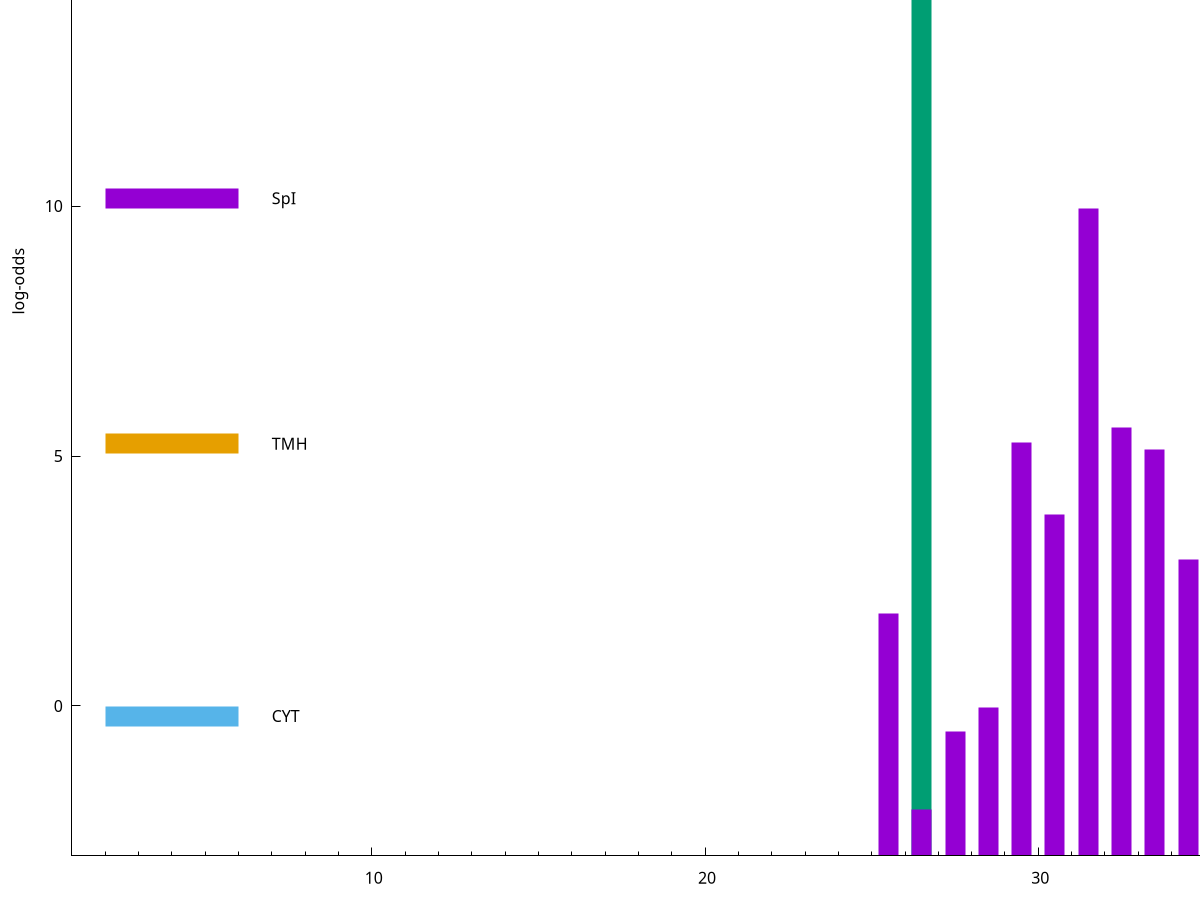 set title "LipoP predictions for SRR4017849.gff"
set size 2., 1.4
set xrange [1:70] 
set mxtics 10
set yrange [-3:20]
set y2range [0:23]
set ylabel "log-odds"
set term postscript eps color solid "Helvetica" 30
set output "SRR4017849.gff191.eps"
set arrow from 2,14.9054 to 6,14.9054 nohead lt 2 lw 20
set label "SpII" at 7,14.9054
set arrow from 2,10.16 to 6,10.16 nohead lt 1 lw 20
set label "SpI" at 7,10.16
set arrow from 2,5.24502 to 6,5.24502 nohead lt 4 lw 20
set label "TMH" at 7,5.24502
set arrow from 2,-0.200913 to 6,-0.200913 nohead lt 3 lw 20
set label "CYT" at 7,-0.200913
set arrow from 2,14.9054 to 6,14.9054 nohead lt 2 lw 20
set label "SpII" at 7,14.9054
# NOTE: The scores below are the log-odds scores with the threshold
# NOTE: subtracted (a hack to make gnuplot make the histogram all
# NOTE: look nice).
plot "-" axes x1y2 title "" with impulses lt 2 lw 20, "-" axes x1y2 title "" with impulses lt 1 lw 20
26.500000 17.905400
e
31.500000 12.949230
32.500000 8.573800
29.500000 8.264970
33.500000 8.130120
30.500000 6.827390
34.500000 5.927390
35.500000 5.747510
25.500000 4.843840
28.500000 2.964237
27.500000 2.479413
37.500000 1.026770
26.500000 0.922600
e
exit
